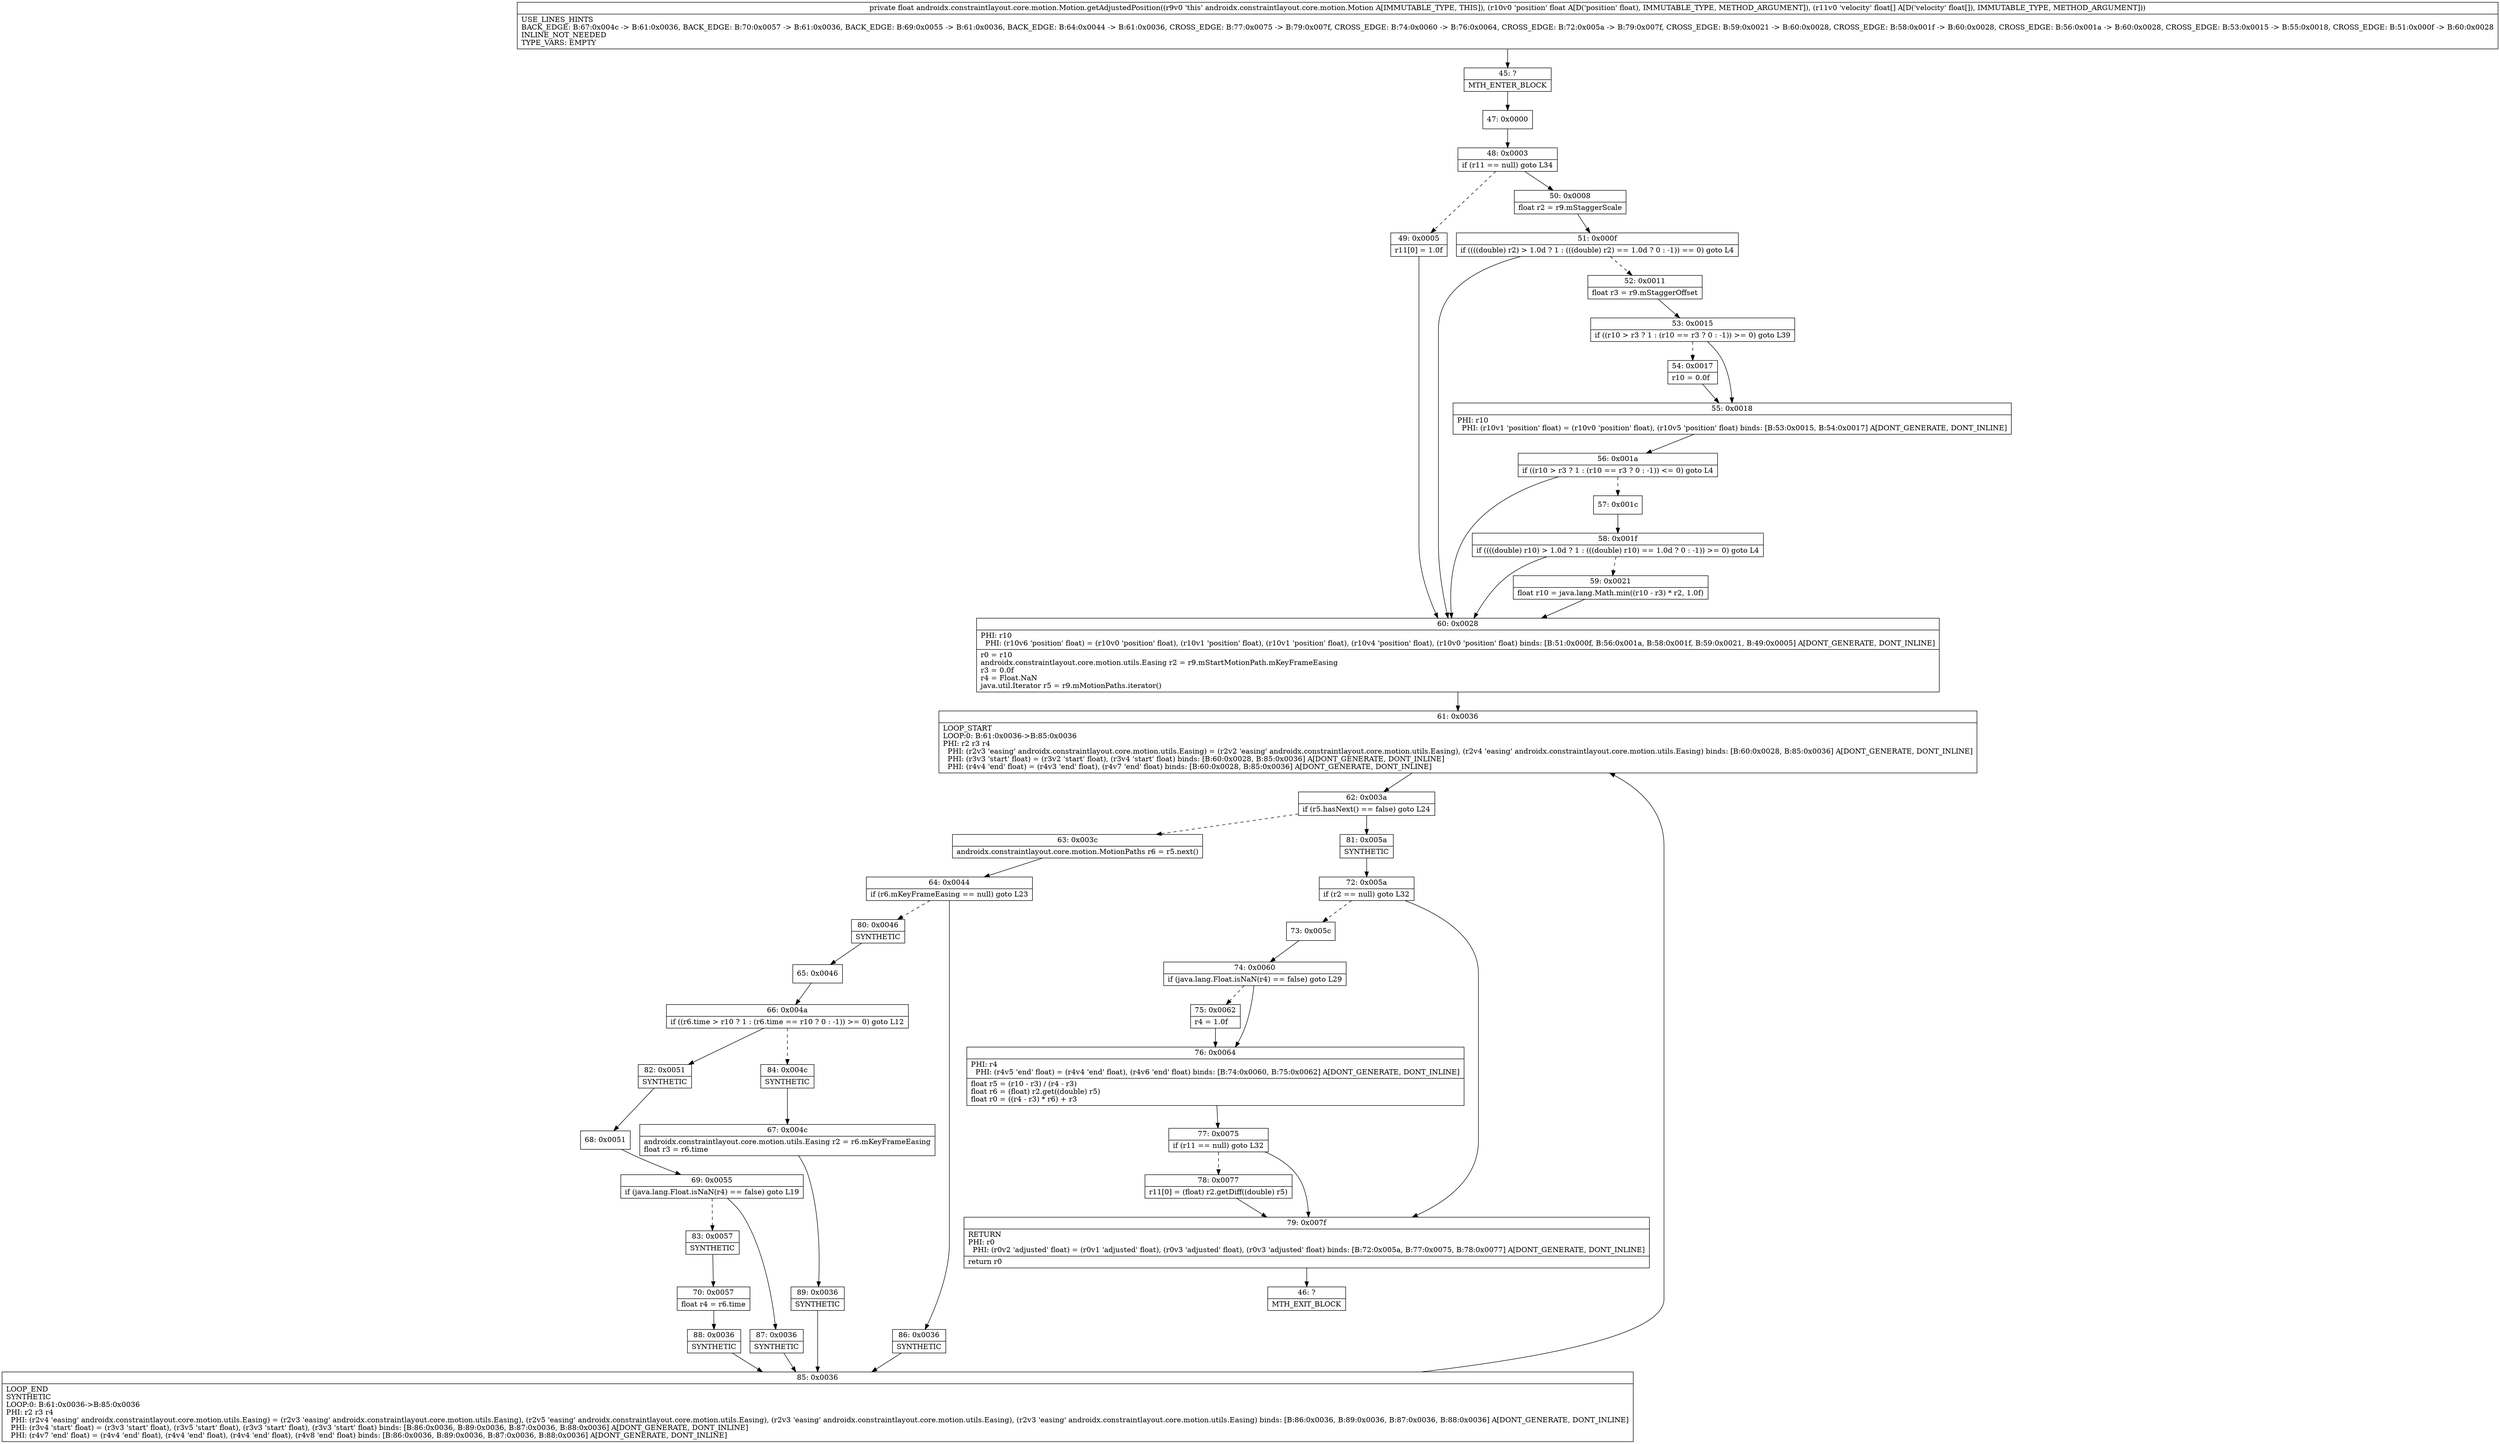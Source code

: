 digraph "CFG forandroidx.constraintlayout.core.motion.Motion.getAdjustedPosition(F[F)F" {
Node_45 [shape=record,label="{45\:\ ?|MTH_ENTER_BLOCK\l}"];
Node_47 [shape=record,label="{47\:\ 0x0000}"];
Node_48 [shape=record,label="{48\:\ 0x0003|if (r11 == null) goto L34\l}"];
Node_49 [shape=record,label="{49\:\ 0x0005|r11[0] = 1.0f\l}"];
Node_60 [shape=record,label="{60\:\ 0x0028|PHI: r10 \l  PHI: (r10v6 'position' float) = (r10v0 'position' float), (r10v1 'position' float), (r10v1 'position' float), (r10v4 'position' float), (r10v0 'position' float) binds: [B:51:0x000f, B:56:0x001a, B:58:0x001f, B:59:0x0021, B:49:0x0005] A[DONT_GENERATE, DONT_INLINE]\l|r0 = r10\landroidx.constraintlayout.core.motion.utils.Easing r2 = r9.mStartMotionPath.mKeyFrameEasing\lr3 = 0.0f\lr4 = Float.NaN\ljava.util.Iterator r5 = r9.mMotionPaths.iterator()\l}"];
Node_61 [shape=record,label="{61\:\ 0x0036|LOOP_START\lLOOP:0: B:61:0x0036\-\>B:85:0x0036\lPHI: r2 r3 r4 \l  PHI: (r2v3 'easing' androidx.constraintlayout.core.motion.utils.Easing) = (r2v2 'easing' androidx.constraintlayout.core.motion.utils.Easing), (r2v4 'easing' androidx.constraintlayout.core.motion.utils.Easing) binds: [B:60:0x0028, B:85:0x0036] A[DONT_GENERATE, DONT_INLINE]\l  PHI: (r3v3 'start' float) = (r3v2 'start' float), (r3v4 'start' float) binds: [B:60:0x0028, B:85:0x0036] A[DONT_GENERATE, DONT_INLINE]\l  PHI: (r4v4 'end' float) = (r4v3 'end' float), (r4v7 'end' float) binds: [B:60:0x0028, B:85:0x0036] A[DONT_GENERATE, DONT_INLINE]\l}"];
Node_62 [shape=record,label="{62\:\ 0x003a|if (r5.hasNext() == false) goto L24\l}"];
Node_63 [shape=record,label="{63\:\ 0x003c|androidx.constraintlayout.core.motion.MotionPaths r6 = r5.next()\l}"];
Node_64 [shape=record,label="{64\:\ 0x0044|if (r6.mKeyFrameEasing == null) goto L23\l}"];
Node_80 [shape=record,label="{80\:\ 0x0046|SYNTHETIC\l}"];
Node_65 [shape=record,label="{65\:\ 0x0046}"];
Node_66 [shape=record,label="{66\:\ 0x004a|if ((r6.time \> r10 ? 1 : (r6.time == r10 ? 0 : \-1)) \>= 0) goto L12\l}"];
Node_82 [shape=record,label="{82\:\ 0x0051|SYNTHETIC\l}"];
Node_68 [shape=record,label="{68\:\ 0x0051}"];
Node_69 [shape=record,label="{69\:\ 0x0055|if (java.lang.Float.isNaN(r4) == false) goto L19\l}"];
Node_83 [shape=record,label="{83\:\ 0x0057|SYNTHETIC\l}"];
Node_70 [shape=record,label="{70\:\ 0x0057|float r4 = r6.time\l}"];
Node_88 [shape=record,label="{88\:\ 0x0036|SYNTHETIC\l}"];
Node_85 [shape=record,label="{85\:\ 0x0036|LOOP_END\lSYNTHETIC\lLOOP:0: B:61:0x0036\-\>B:85:0x0036\lPHI: r2 r3 r4 \l  PHI: (r2v4 'easing' androidx.constraintlayout.core.motion.utils.Easing) = (r2v3 'easing' androidx.constraintlayout.core.motion.utils.Easing), (r2v5 'easing' androidx.constraintlayout.core.motion.utils.Easing), (r2v3 'easing' androidx.constraintlayout.core.motion.utils.Easing), (r2v3 'easing' androidx.constraintlayout.core.motion.utils.Easing) binds: [B:86:0x0036, B:89:0x0036, B:87:0x0036, B:88:0x0036] A[DONT_GENERATE, DONT_INLINE]\l  PHI: (r3v4 'start' float) = (r3v3 'start' float), (r3v5 'start' float), (r3v3 'start' float), (r3v3 'start' float) binds: [B:86:0x0036, B:89:0x0036, B:87:0x0036, B:88:0x0036] A[DONT_GENERATE, DONT_INLINE]\l  PHI: (r4v7 'end' float) = (r4v4 'end' float), (r4v4 'end' float), (r4v4 'end' float), (r4v8 'end' float) binds: [B:86:0x0036, B:89:0x0036, B:87:0x0036, B:88:0x0036] A[DONT_GENERATE, DONT_INLINE]\l}"];
Node_87 [shape=record,label="{87\:\ 0x0036|SYNTHETIC\l}"];
Node_84 [shape=record,label="{84\:\ 0x004c|SYNTHETIC\l}"];
Node_67 [shape=record,label="{67\:\ 0x004c|androidx.constraintlayout.core.motion.utils.Easing r2 = r6.mKeyFrameEasing\lfloat r3 = r6.time\l}"];
Node_89 [shape=record,label="{89\:\ 0x0036|SYNTHETIC\l}"];
Node_86 [shape=record,label="{86\:\ 0x0036|SYNTHETIC\l}"];
Node_81 [shape=record,label="{81\:\ 0x005a|SYNTHETIC\l}"];
Node_72 [shape=record,label="{72\:\ 0x005a|if (r2 == null) goto L32\l}"];
Node_73 [shape=record,label="{73\:\ 0x005c}"];
Node_74 [shape=record,label="{74\:\ 0x0060|if (java.lang.Float.isNaN(r4) == false) goto L29\l}"];
Node_75 [shape=record,label="{75\:\ 0x0062|r4 = 1.0f\l}"];
Node_76 [shape=record,label="{76\:\ 0x0064|PHI: r4 \l  PHI: (r4v5 'end' float) = (r4v4 'end' float), (r4v6 'end' float) binds: [B:74:0x0060, B:75:0x0062] A[DONT_GENERATE, DONT_INLINE]\l|float r5 = (r10 \- r3) \/ (r4 \- r3)\lfloat r6 = (float) r2.get((double) r5)\lfloat r0 = ((r4 \- r3) * r6) + r3\l}"];
Node_77 [shape=record,label="{77\:\ 0x0075|if (r11 == null) goto L32\l}"];
Node_78 [shape=record,label="{78\:\ 0x0077|r11[0] = (float) r2.getDiff((double) r5)\l}"];
Node_79 [shape=record,label="{79\:\ 0x007f|RETURN\lPHI: r0 \l  PHI: (r0v2 'adjusted' float) = (r0v1 'adjusted' float), (r0v3 'adjusted' float), (r0v3 'adjusted' float) binds: [B:72:0x005a, B:77:0x0075, B:78:0x0077] A[DONT_GENERATE, DONT_INLINE]\l|return r0\l}"];
Node_46 [shape=record,label="{46\:\ ?|MTH_EXIT_BLOCK\l}"];
Node_50 [shape=record,label="{50\:\ 0x0008|float r2 = r9.mStaggerScale\l}"];
Node_51 [shape=record,label="{51\:\ 0x000f|if ((((double) r2) \> 1.0d ? 1 : (((double) r2) == 1.0d ? 0 : \-1)) == 0) goto L4\l}"];
Node_52 [shape=record,label="{52\:\ 0x0011|float r3 = r9.mStaggerOffset\l}"];
Node_53 [shape=record,label="{53\:\ 0x0015|if ((r10 \> r3 ? 1 : (r10 == r3 ? 0 : \-1)) \>= 0) goto L39\l}"];
Node_54 [shape=record,label="{54\:\ 0x0017|r10 = 0.0f\l}"];
Node_55 [shape=record,label="{55\:\ 0x0018|PHI: r10 \l  PHI: (r10v1 'position' float) = (r10v0 'position' float), (r10v5 'position' float) binds: [B:53:0x0015, B:54:0x0017] A[DONT_GENERATE, DONT_INLINE]\l}"];
Node_56 [shape=record,label="{56\:\ 0x001a|if ((r10 \> r3 ? 1 : (r10 == r3 ? 0 : \-1)) \<= 0) goto L4\l}"];
Node_57 [shape=record,label="{57\:\ 0x001c}"];
Node_58 [shape=record,label="{58\:\ 0x001f|if ((((double) r10) \> 1.0d ? 1 : (((double) r10) == 1.0d ? 0 : \-1)) \>= 0) goto L4\l}"];
Node_59 [shape=record,label="{59\:\ 0x0021|float r10 = java.lang.Math.min((r10 \- r3) * r2, 1.0f)\l}"];
MethodNode[shape=record,label="{private float androidx.constraintlayout.core.motion.Motion.getAdjustedPosition((r9v0 'this' androidx.constraintlayout.core.motion.Motion A[IMMUTABLE_TYPE, THIS]), (r10v0 'position' float A[D('position' float), IMMUTABLE_TYPE, METHOD_ARGUMENT]), (r11v0 'velocity' float[] A[D('velocity' float[]), IMMUTABLE_TYPE, METHOD_ARGUMENT]))  | USE_LINES_HINTS\lBACK_EDGE: B:67:0x004c \-\> B:61:0x0036, BACK_EDGE: B:70:0x0057 \-\> B:61:0x0036, BACK_EDGE: B:69:0x0055 \-\> B:61:0x0036, BACK_EDGE: B:64:0x0044 \-\> B:61:0x0036, CROSS_EDGE: B:77:0x0075 \-\> B:79:0x007f, CROSS_EDGE: B:74:0x0060 \-\> B:76:0x0064, CROSS_EDGE: B:72:0x005a \-\> B:79:0x007f, CROSS_EDGE: B:59:0x0021 \-\> B:60:0x0028, CROSS_EDGE: B:58:0x001f \-\> B:60:0x0028, CROSS_EDGE: B:56:0x001a \-\> B:60:0x0028, CROSS_EDGE: B:53:0x0015 \-\> B:55:0x0018, CROSS_EDGE: B:51:0x000f \-\> B:60:0x0028\lINLINE_NOT_NEEDED\lTYPE_VARS: EMPTY\l}"];
MethodNode -> Node_45;Node_45 -> Node_47;
Node_47 -> Node_48;
Node_48 -> Node_49[style=dashed];
Node_48 -> Node_50;
Node_49 -> Node_60;
Node_60 -> Node_61;
Node_61 -> Node_62;
Node_62 -> Node_63[style=dashed];
Node_62 -> Node_81;
Node_63 -> Node_64;
Node_64 -> Node_80[style=dashed];
Node_64 -> Node_86;
Node_80 -> Node_65;
Node_65 -> Node_66;
Node_66 -> Node_82;
Node_66 -> Node_84[style=dashed];
Node_82 -> Node_68;
Node_68 -> Node_69;
Node_69 -> Node_83[style=dashed];
Node_69 -> Node_87;
Node_83 -> Node_70;
Node_70 -> Node_88;
Node_88 -> Node_85;
Node_85 -> Node_61;
Node_87 -> Node_85;
Node_84 -> Node_67;
Node_67 -> Node_89;
Node_89 -> Node_85;
Node_86 -> Node_85;
Node_81 -> Node_72;
Node_72 -> Node_73[style=dashed];
Node_72 -> Node_79;
Node_73 -> Node_74;
Node_74 -> Node_75[style=dashed];
Node_74 -> Node_76;
Node_75 -> Node_76;
Node_76 -> Node_77;
Node_77 -> Node_78[style=dashed];
Node_77 -> Node_79;
Node_78 -> Node_79;
Node_79 -> Node_46;
Node_50 -> Node_51;
Node_51 -> Node_52[style=dashed];
Node_51 -> Node_60;
Node_52 -> Node_53;
Node_53 -> Node_54[style=dashed];
Node_53 -> Node_55;
Node_54 -> Node_55;
Node_55 -> Node_56;
Node_56 -> Node_57[style=dashed];
Node_56 -> Node_60;
Node_57 -> Node_58;
Node_58 -> Node_59[style=dashed];
Node_58 -> Node_60;
Node_59 -> Node_60;
}

